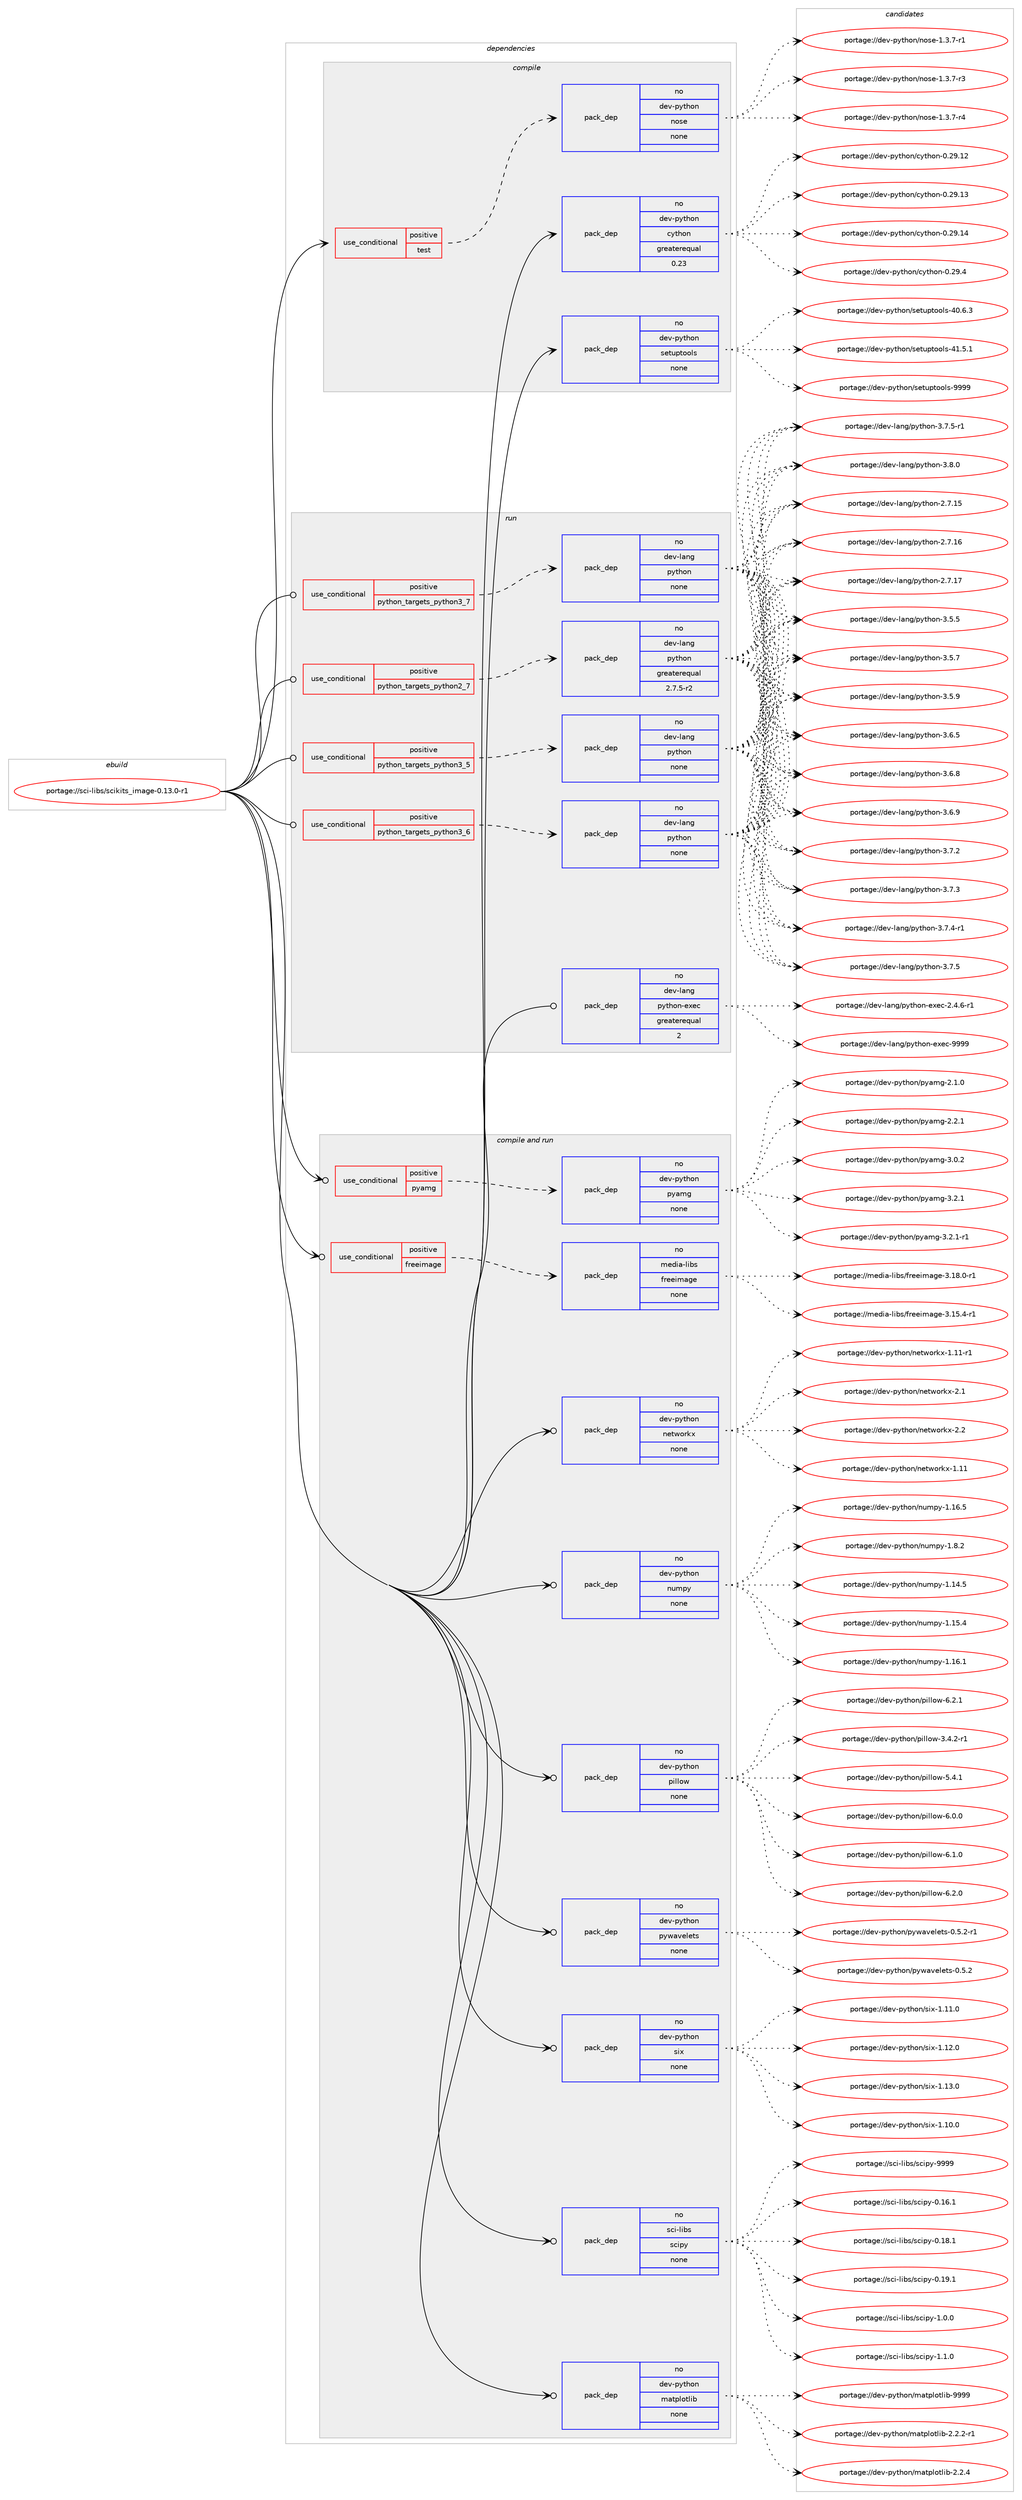 digraph prolog {

# *************
# Graph options
# *************

newrank=true;
concentrate=true;
compound=true;
graph [rankdir=LR,fontname=Helvetica,fontsize=10,ranksep=1.5];#, ranksep=2.5, nodesep=0.2];
edge  [arrowhead=vee];
node  [fontname=Helvetica,fontsize=10];

# **********
# The ebuild
# **********

subgraph cluster_leftcol {
color=gray;
rank=same;
label=<<i>ebuild</i>>;
id [label="portage://sci-libs/scikits_image-0.13.0-r1", color=red, width=4, href="../sci-libs/scikits_image-0.13.0-r1.svg"];
}

# ****************
# The dependencies
# ****************

subgraph cluster_midcol {
color=gray;
label=<<i>dependencies</i>>;
subgraph cluster_compile {
fillcolor="#eeeeee";
style=filled;
label=<<i>compile</i>>;
subgraph cond97165 {
dependency392422 [label=<<TABLE BORDER="0" CELLBORDER="1" CELLSPACING="0" CELLPADDING="4"><TR><TD ROWSPAN="3" CELLPADDING="10">use_conditional</TD></TR><TR><TD>positive</TD></TR><TR><TD>test</TD></TR></TABLE>>, shape=none, color=red];
subgraph pack288586 {
dependency392423 [label=<<TABLE BORDER="0" CELLBORDER="1" CELLSPACING="0" CELLPADDING="4" WIDTH="220"><TR><TD ROWSPAN="6" CELLPADDING="30">pack_dep</TD></TR><TR><TD WIDTH="110">no</TD></TR><TR><TD>dev-python</TD></TR><TR><TD>nose</TD></TR><TR><TD>none</TD></TR><TR><TD></TD></TR></TABLE>>, shape=none, color=blue];
}
dependency392422:e -> dependency392423:w [weight=20,style="dashed",arrowhead="vee"];
}
id:e -> dependency392422:w [weight=20,style="solid",arrowhead="vee"];
subgraph pack288587 {
dependency392424 [label=<<TABLE BORDER="0" CELLBORDER="1" CELLSPACING="0" CELLPADDING="4" WIDTH="220"><TR><TD ROWSPAN="6" CELLPADDING="30">pack_dep</TD></TR><TR><TD WIDTH="110">no</TD></TR><TR><TD>dev-python</TD></TR><TR><TD>cython</TD></TR><TR><TD>greaterequal</TD></TR><TR><TD>0.23</TD></TR></TABLE>>, shape=none, color=blue];
}
id:e -> dependency392424:w [weight=20,style="solid",arrowhead="vee"];
subgraph pack288588 {
dependency392425 [label=<<TABLE BORDER="0" CELLBORDER="1" CELLSPACING="0" CELLPADDING="4" WIDTH="220"><TR><TD ROWSPAN="6" CELLPADDING="30">pack_dep</TD></TR><TR><TD WIDTH="110">no</TD></TR><TR><TD>dev-python</TD></TR><TR><TD>setuptools</TD></TR><TR><TD>none</TD></TR><TR><TD></TD></TR></TABLE>>, shape=none, color=blue];
}
id:e -> dependency392425:w [weight=20,style="solid",arrowhead="vee"];
}
subgraph cluster_compileandrun {
fillcolor="#eeeeee";
style=filled;
label=<<i>compile and run</i>>;
subgraph cond97166 {
dependency392426 [label=<<TABLE BORDER="0" CELLBORDER="1" CELLSPACING="0" CELLPADDING="4"><TR><TD ROWSPAN="3" CELLPADDING="10">use_conditional</TD></TR><TR><TD>positive</TD></TR><TR><TD>freeimage</TD></TR></TABLE>>, shape=none, color=red];
subgraph pack288589 {
dependency392427 [label=<<TABLE BORDER="0" CELLBORDER="1" CELLSPACING="0" CELLPADDING="4" WIDTH="220"><TR><TD ROWSPAN="6" CELLPADDING="30">pack_dep</TD></TR><TR><TD WIDTH="110">no</TD></TR><TR><TD>media-libs</TD></TR><TR><TD>freeimage</TD></TR><TR><TD>none</TD></TR><TR><TD></TD></TR></TABLE>>, shape=none, color=blue];
}
dependency392426:e -> dependency392427:w [weight=20,style="dashed",arrowhead="vee"];
}
id:e -> dependency392426:w [weight=20,style="solid",arrowhead="odotvee"];
subgraph cond97167 {
dependency392428 [label=<<TABLE BORDER="0" CELLBORDER="1" CELLSPACING="0" CELLPADDING="4"><TR><TD ROWSPAN="3" CELLPADDING="10">use_conditional</TD></TR><TR><TD>positive</TD></TR><TR><TD>pyamg</TD></TR></TABLE>>, shape=none, color=red];
subgraph pack288590 {
dependency392429 [label=<<TABLE BORDER="0" CELLBORDER="1" CELLSPACING="0" CELLPADDING="4" WIDTH="220"><TR><TD ROWSPAN="6" CELLPADDING="30">pack_dep</TD></TR><TR><TD WIDTH="110">no</TD></TR><TR><TD>dev-python</TD></TR><TR><TD>pyamg</TD></TR><TR><TD>none</TD></TR><TR><TD></TD></TR></TABLE>>, shape=none, color=blue];
}
dependency392428:e -> dependency392429:w [weight=20,style="dashed",arrowhead="vee"];
}
id:e -> dependency392428:w [weight=20,style="solid",arrowhead="odotvee"];
subgraph pack288591 {
dependency392430 [label=<<TABLE BORDER="0" CELLBORDER="1" CELLSPACING="0" CELLPADDING="4" WIDTH="220"><TR><TD ROWSPAN="6" CELLPADDING="30">pack_dep</TD></TR><TR><TD WIDTH="110">no</TD></TR><TR><TD>dev-python</TD></TR><TR><TD>matplotlib</TD></TR><TR><TD>none</TD></TR><TR><TD></TD></TR></TABLE>>, shape=none, color=blue];
}
id:e -> dependency392430:w [weight=20,style="solid",arrowhead="odotvee"];
subgraph pack288592 {
dependency392431 [label=<<TABLE BORDER="0" CELLBORDER="1" CELLSPACING="0" CELLPADDING="4" WIDTH="220"><TR><TD ROWSPAN="6" CELLPADDING="30">pack_dep</TD></TR><TR><TD WIDTH="110">no</TD></TR><TR><TD>dev-python</TD></TR><TR><TD>networkx</TD></TR><TR><TD>none</TD></TR><TR><TD></TD></TR></TABLE>>, shape=none, color=blue];
}
id:e -> dependency392431:w [weight=20,style="solid",arrowhead="odotvee"];
subgraph pack288593 {
dependency392432 [label=<<TABLE BORDER="0" CELLBORDER="1" CELLSPACING="0" CELLPADDING="4" WIDTH="220"><TR><TD ROWSPAN="6" CELLPADDING="30">pack_dep</TD></TR><TR><TD WIDTH="110">no</TD></TR><TR><TD>dev-python</TD></TR><TR><TD>numpy</TD></TR><TR><TD>none</TD></TR><TR><TD></TD></TR></TABLE>>, shape=none, color=blue];
}
id:e -> dependency392432:w [weight=20,style="solid",arrowhead="odotvee"];
subgraph pack288594 {
dependency392433 [label=<<TABLE BORDER="0" CELLBORDER="1" CELLSPACING="0" CELLPADDING="4" WIDTH="220"><TR><TD ROWSPAN="6" CELLPADDING="30">pack_dep</TD></TR><TR><TD WIDTH="110">no</TD></TR><TR><TD>dev-python</TD></TR><TR><TD>pillow</TD></TR><TR><TD>none</TD></TR><TR><TD></TD></TR></TABLE>>, shape=none, color=blue];
}
id:e -> dependency392433:w [weight=20,style="solid",arrowhead="odotvee"];
subgraph pack288595 {
dependency392434 [label=<<TABLE BORDER="0" CELLBORDER="1" CELLSPACING="0" CELLPADDING="4" WIDTH="220"><TR><TD ROWSPAN="6" CELLPADDING="30">pack_dep</TD></TR><TR><TD WIDTH="110">no</TD></TR><TR><TD>dev-python</TD></TR><TR><TD>pywavelets</TD></TR><TR><TD>none</TD></TR><TR><TD></TD></TR></TABLE>>, shape=none, color=blue];
}
id:e -> dependency392434:w [weight=20,style="solid",arrowhead="odotvee"];
subgraph pack288596 {
dependency392435 [label=<<TABLE BORDER="0" CELLBORDER="1" CELLSPACING="0" CELLPADDING="4" WIDTH="220"><TR><TD ROWSPAN="6" CELLPADDING="30">pack_dep</TD></TR><TR><TD WIDTH="110">no</TD></TR><TR><TD>dev-python</TD></TR><TR><TD>six</TD></TR><TR><TD>none</TD></TR><TR><TD></TD></TR></TABLE>>, shape=none, color=blue];
}
id:e -> dependency392435:w [weight=20,style="solid",arrowhead="odotvee"];
subgraph pack288597 {
dependency392436 [label=<<TABLE BORDER="0" CELLBORDER="1" CELLSPACING="0" CELLPADDING="4" WIDTH="220"><TR><TD ROWSPAN="6" CELLPADDING="30">pack_dep</TD></TR><TR><TD WIDTH="110">no</TD></TR><TR><TD>sci-libs</TD></TR><TR><TD>scipy</TD></TR><TR><TD>none</TD></TR><TR><TD></TD></TR></TABLE>>, shape=none, color=blue];
}
id:e -> dependency392436:w [weight=20,style="solid",arrowhead="odotvee"];
}
subgraph cluster_run {
fillcolor="#eeeeee";
style=filled;
label=<<i>run</i>>;
subgraph cond97168 {
dependency392437 [label=<<TABLE BORDER="0" CELLBORDER="1" CELLSPACING="0" CELLPADDING="4"><TR><TD ROWSPAN="3" CELLPADDING="10">use_conditional</TD></TR><TR><TD>positive</TD></TR><TR><TD>python_targets_python2_7</TD></TR></TABLE>>, shape=none, color=red];
subgraph pack288598 {
dependency392438 [label=<<TABLE BORDER="0" CELLBORDER="1" CELLSPACING="0" CELLPADDING="4" WIDTH="220"><TR><TD ROWSPAN="6" CELLPADDING="30">pack_dep</TD></TR><TR><TD WIDTH="110">no</TD></TR><TR><TD>dev-lang</TD></TR><TR><TD>python</TD></TR><TR><TD>greaterequal</TD></TR><TR><TD>2.7.5-r2</TD></TR></TABLE>>, shape=none, color=blue];
}
dependency392437:e -> dependency392438:w [weight=20,style="dashed",arrowhead="vee"];
}
id:e -> dependency392437:w [weight=20,style="solid",arrowhead="odot"];
subgraph cond97169 {
dependency392439 [label=<<TABLE BORDER="0" CELLBORDER="1" CELLSPACING="0" CELLPADDING="4"><TR><TD ROWSPAN="3" CELLPADDING="10">use_conditional</TD></TR><TR><TD>positive</TD></TR><TR><TD>python_targets_python3_5</TD></TR></TABLE>>, shape=none, color=red];
subgraph pack288599 {
dependency392440 [label=<<TABLE BORDER="0" CELLBORDER="1" CELLSPACING="0" CELLPADDING="4" WIDTH="220"><TR><TD ROWSPAN="6" CELLPADDING="30">pack_dep</TD></TR><TR><TD WIDTH="110">no</TD></TR><TR><TD>dev-lang</TD></TR><TR><TD>python</TD></TR><TR><TD>none</TD></TR><TR><TD></TD></TR></TABLE>>, shape=none, color=blue];
}
dependency392439:e -> dependency392440:w [weight=20,style="dashed",arrowhead="vee"];
}
id:e -> dependency392439:w [weight=20,style="solid",arrowhead="odot"];
subgraph cond97170 {
dependency392441 [label=<<TABLE BORDER="0" CELLBORDER="1" CELLSPACING="0" CELLPADDING="4"><TR><TD ROWSPAN="3" CELLPADDING="10">use_conditional</TD></TR><TR><TD>positive</TD></TR><TR><TD>python_targets_python3_6</TD></TR></TABLE>>, shape=none, color=red];
subgraph pack288600 {
dependency392442 [label=<<TABLE BORDER="0" CELLBORDER="1" CELLSPACING="0" CELLPADDING="4" WIDTH="220"><TR><TD ROWSPAN="6" CELLPADDING="30">pack_dep</TD></TR><TR><TD WIDTH="110">no</TD></TR><TR><TD>dev-lang</TD></TR><TR><TD>python</TD></TR><TR><TD>none</TD></TR><TR><TD></TD></TR></TABLE>>, shape=none, color=blue];
}
dependency392441:e -> dependency392442:w [weight=20,style="dashed",arrowhead="vee"];
}
id:e -> dependency392441:w [weight=20,style="solid",arrowhead="odot"];
subgraph cond97171 {
dependency392443 [label=<<TABLE BORDER="0" CELLBORDER="1" CELLSPACING="0" CELLPADDING="4"><TR><TD ROWSPAN="3" CELLPADDING="10">use_conditional</TD></TR><TR><TD>positive</TD></TR><TR><TD>python_targets_python3_7</TD></TR></TABLE>>, shape=none, color=red];
subgraph pack288601 {
dependency392444 [label=<<TABLE BORDER="0" CELLBORDER="1" CELLSPACING="0" CELLPADDING="4" WIDTH="220"><TR><TD ROWSPAN="6" CELLPADDING="30">pack_dep</TD></TR><TR><TD WIDTH="110">no</TD></TR><TR><TD>dev-lang</TD></TR><TR><TD>python</TD></TR><TR><TD>none</TD></TR><TR><TD></TD></TR></TABLE>>, shape=none, color=blue];
}
dependency392443:e -> dependency392444:w [weight=20,style="dashed",arrowhead="vee"];
}
id:e -> dependency392443:w [weight=20,style="solid",arrowhead="odot"];
subgraph pack288602 {
dependency392445 [label=<<TABLE BORDER="0" CELLBORDER="1" CELLSPACING="0" CELLPADDING="4" WIDTH="220"><TR><TD ROWSPAN="6" CELLPADDING="30">pack_dep</TD></TR><TR><TD WIDTH="110">no</TD></TR><TR><TD>dev-lang</TD></TR><TR><TD>python-exec</TD></TR><TR><TD>greaterequal</TD></TR><TR><TD>2</TD></TR></TABLE>>, shape=none, color=blue];
}
id:e -> dependency392445:w [weight=20,style="solid",arrowhead="odot"];
}
}

# **************
# The candidates
# **************

subgraph cluster_choices {
rank=same;
color=gray;
label=<<i>candidates</i>>;

subgraph choice288586 {
color=black;
nodesep=1;
choiceportage10010111845112121116104111110471101111151014549465146554511449 [label="portage://dev-python/nose-1.3.7-r1", color=red, width=4,href="../dev-python/nose-1.3.7-r1.svg"];
choiceportage10010111845112121116104111110471101111151014549465146554511451 [label="portage://dev-python/nose-1.3.7-r3", color=red, width=4,href="../dev-python/nose-1.3.7-r3.svg"];
choiceportage10010111845112121116104111110471101111151014549465146554511452 [label="portage://dev-python/nose-1.3.7-r4", color=red, width=4,href="../dev-python/nose-1.3.7-r4.svg"];
dependency392423:e -> choiceportage10010111845112121116104111110471101111151014549465146554511449:w [style=dotted,weight="100"];
dependency392423:e -> choiceportage10010111845112121116104111110471101111151014549465146554511451:w [style=dotted,weight="100"];
dependency392423:e -> choiceportage10010111845112121116104111110471101111151014549465146554511452:w [style=dotted,weight="100"];
}
subgraph choice288587 {
color=black;
nodesep=1;
choiceportage1001011184511212111610411111047991211161041111104548465057464950 [label="portage://dev-python/cython-0.29.12", color=red, width=4,href="../dev-python/cython-0.29.12.svg"];
choiceportage1001011184511212111610411111047991211161041111104548465057464951 [label="portage://dev-python/cython-0.29.13", color=red, width=4,href="../dev-python/cython-0.29.13.svg"];
choiceportage1001011184511212111610411111047991211161041111104548465057464952 [label="portage://dev-python/cython-0.29.14", color=red, width=4,href="../dev-python/cython-0.29.14.svg"];
choiceportage10010111845112121116104111110479912111610411111045484650574652 [label="portage://dev-python/cython-0.29.4", color=red, width=4,href="../dev-python/cython-0.29.4.svg"];
dependency392424:e -> choiceportage1001011184511212111610411111047991211161041111104548465057464950:w [style=dotted,weight="100"];
dependency392424:e -> choiceportage1001011184511212111610411111047991211161041111104548465057464951:w [style=dotted,weight="100"];
dependency392424:e -> choiceportage1001011184511212111610411111047991211161041111104548465057464952:w [style=dotted,weight="100"];
dependency392424:e -> choiceportage10010111845112121116104111110479912111610411111045484650574652:w [style=dotted,weight="100"];
}
subgraph choice288588 {
color=black;
nodesep=1;
choiceportage100101118451121211161041111104711510111611711211611111110811545524846544651 [label="portage://dev-python/setuptools-40.6.3", color=red, width=4,href="../dev-python/setuptools-40.6.3.svg"];
choiceportage100101118451121211161041111104711510111611711211611111110811545524946534649 [label="portage://dev-python/setuptools-41.5.1", color=red, width=4,href="../dev-python/setuptools-41.5.1.svg"];
choiceportage10010111845112121116104111110471151011161171121161111111081154557575757 [label="portage://dev-python/setuptools-9999", color=red, width=4,href="../dev-python/setuptools-9999.svg"];
dependency392425:e -> choiceportage100101118451121211161041111104711510111611711211611111110811545524846544651:w [style=dotted,weight="100"];
dependency392425:e -> choiceportage100101118451121211161041111104711510111611711211611111110811545524946534649:w [style=dotted,weight="100"];
dependency392425:e -> choiceportage10010111845112121116104111110471151011161171121161111111081154557575757:w [style=dotted,weight="100"];
}
subgraph choice288589 {
color=black;
nodesep=1;
choiceportage1091011001059745108105981154710211410110110510997103101455146495346524511449 [label="portage://media-libs/freeimage-3.15.4-r1", color=red, width=4,href="../media-libs/freeimage-3.15.4-r1.svg"];
choiceportage1091011001059745108105981154710211410110110510997103101455146495646484511449 [label="portage://media-libs/freeimage-3.18.0-r1", color=red, width=4,href="../media-libs/freeimage-3.18.0-r1.svg"];
dependency392427:e -> choiceportage1091011001059745108105981154710211410110110510997103101455146495346524511449:w [style=dotted,weight="100"];
dependency392427:e -> choiceportage1091011001059745108105981154710211410110110510997103101455146495646484511449:w [style=dotted,weight="100"];
}
subgraph choice288590 {
color=black;
nodesep=1;
choiceportage100101118451121211161041111104711212197109103455046494648 [label="portage://dev-python/pyamg-2.1.0", color=red, width=4,href="../dev-python/pyamg-2.1.0.svg"];
choiceportage100101118451121211161041111104711212197109103455046504649 [label="portage://dev-python/pyamg-2.2.1", color=red, width=4,href="../dev-python/pyamg-2.2.1.svg"];
choiceportage100101118451121211161041111104711212197109103455146484650 [label="portage://dev-python/pyamg-3.0.2", color=red, width=4,href="../dev-python/pyamg-3.0.2.svg"];
choiceportage100101118451121211161041111104711212197109103455146504649 [label="portage://dev-python/pyamg-3.2.1", color=red, width=4,href="../dev-python/pyamg-3.2.1.svg"];
choiceportage1001011184511212111610411111047112121971091034551465046494511449 [label="portage://dev-python/pyamg-3.2.1-r1", color=red, width=4,href="../dev-python/pyamg-3.2.1-r1.svg"];
dependency392429:e -> choiceportage100101118451121211161041111104711212197109103455046494648:w [style=dotted,weight="100"];
dependency392429:e -> choiceportage100101118451121211161041111104711212197109103455046504649:w [style=dotted,weight="100"];
dependency392429:e -> choiceportage100101118451121211161041111104711212197109103455146484650:w [style=dotted,weight="100"];
dependency392429:e -> choiceportage100101118451121211161041111104711212197109103455146504649:w [style=dotted,weight="100"];
dependency392429:e -> choiceportage1001011184511212111610411111047112121971091034551465046494511449:w [style=dotted,weight="100"];
}
subgraph choice288591 {
color=black;
nodesep=1;
choiceportage100101118451121211161041111104710997116112108111116108105984550465046504511449 [label="portage://dev-python/matplotlib-2.2.2-r1", color=red, width=4,href="../dev-python/matplotlib-2.2.2-r1.svg"];
choiceportage10010111845112121116104111110471099711611210811111610810598455046504652 [label="portage://dev-python/matplotlib-2.2.4", color=red, width=4,href="../dev-python/matplotlib-2.2.4.svg"];
choiceportage100101118451121211161041111104710997116112108111116108105984557575757 [label="portage://dev-python/matplotlib-9999", color=red, width=4,href="../dev-python/matplotlib-9999.svg"];
dependency392430:e -> choiceportage100101118451121211161041111104710997116112108111116108105984550465046504511449:w [style=dotted,weight="100"];
dependency392430:e -> choiceportage10010111845112121116104111110471099711611210811111610810598455046504652:w [style=dotted,weight="100"];
dependency392430:e -> choiceportage100101118451121211161041111104710997116112108111116108105984557575757:w [style=dotted,weight="100"];
}
subgraph choice288592 {
color=black;
nodesep=1;
choiceportage10010111845112121116104111110471101011161191111141071204549464949 [label="portage://dev-python/networkx-1.11", color=red, width=4,href="../dev-python/networkx-1.11.svg"];
choiceportage100101118451121211161041111104711010111611911111410712045494649494511449 [label="portage://dev-python/networkx-1.11-r1", color=red, width=4,href="../dev-python/networkx-1.11-r1.svg"];
choiceportage100101118451121211161041111104711010111611911111410712045504649 [label="portage://dev-python/networkx-2.1", color=red, width=4,href="../dev-python/networkx-2.1.svg"];
choiceportage100101118451121211161041111104711010111611911111410712045504650 [label="portage://dev-python/networkx-2.2", color=red, width=4,href="../dev-python/networkx-2.2.svg"];
dependency392431:e -> choiceportage10010111845112121116104111110471101011161191111141071204549464949:w [style=dotted,weight="100"];
dependency392431:e -> choiceportage100101118451121211161041111104711010111611911111410712045494649494511449:w [style=dotted,weight="100"];
dependency392431:e -> choiceportage100101118451121211161041111104711010111611911111410712045504649:w [style=dotted,weight="100"];
dependency392431:e -> choiceportage100101118451121211161041111104711010111611911111410712045504650:w [style=dotted,weight="100"];
}
subgraph choice288593 {
color=black;
nodesep=1;
choiceportage100101118451121211161041111104711011710911212145494649524653 [label="portage://dev-python/numpy-1.14.5", color=red, width=4,href="../dev-python/numpy-1.14.5.svg"];
choiceportage100101118451121211161041111104711011710911212145494649534652 [label="portage://dev-python/numpy-1.15.4", color=red, width=4,href="../dev-python/numpy-1.15.4.svg"];
choiceportage100101118451121211161041111104711011710911212145494649544649 [label="portage://dev-python/numpy-1.16.1", color=red, width=4,href="../dev-python/numpy-1.16.1.svg"];
choiceportage100101118451121211161041111104711011710911212145494649544653 [label="portage://dev-python/numpy-1.16.5", color=red, width=4,href="../dev-python/numpy-1.16.5.svg"];
choiceportage1001011184511212111610411111047110117109112121454946564650 [label="portage://dev-python/numpy-1.8.2", color=red, width=4,href="../dev-python/numpy-1.8.2.svg"];
dependency392432:e -> choiceportage100101118451121211161041111104711011710911212145494649524653:w [style=dotted,weight="100"];
dependency392432:e -> choiceportage100101118451121211161041111104711011710911212145494649534652:w [style=dotted,weight="100"];
dependency392432:e -> choiceportage100101118451121211161041111104711011710911212145494649544649:w [style=dotted,weight="100"];
dependency392432:e -> choiceportage100101118451121211161041111104711011710911212145494649544653:w [style=dotted,weight="100"];
dependency392432:e -> choiceportage1001011184511212111610411111047110117109112121454946564650:w [style=dotted,weight="100"];
}
subgraph choice288594 {
color=black;
nodesep=1;
choiceportage10010111845112121116104111110471121051081081111194551465246504511449 [label="portage://dev-python/pillow-3.4.2-r1", color=red, width=4,href="../dev-python/pillow-3.4.2-r1.svg"];
choiceportage1001011184511212111610411111047112105108108111119455346524649 [label="portage://dev-python/pillow-5.4.1", color=red, width=4,href="../dev-python/pillow-5.4.1.svg"];
choiceportage1001011184511212111610411111047112105108108111119455446484648 [label="portage://dev-python/pillow-6.0.0", color=red, width=4,href="../dev-python/pillow-6.0.0.svg"];
choiceportage1001011184511212111610411111047112105108108111119455446494648 [label="portage://dev-python/pillow-6.1.0", color=red, width=4,href="../dev-python/pillow-6.1.0.svg"];
choiceportage1001011184511212111610411111047112105108108111119455446504648 [label="portage://dev-python/pillow-6.2.0", color=red, width=4,href="../dev-python/pillow-6.2.0.svg"];
choiceportage1001011184511212111610411111047112105108108111119455446504649 [label="portage://dev-python/pillow-6.2.1", color=red, width=4,href="../dev-python/pillow-6.2.1.svg"];
dependency392433:e -> choiceportage10010111845112121116104111110471121051081081111194551465246504511449:w [style=dotted,weight="100"];
dependency392433:e -> choiceportage1001011184511212111610411111047112105108108111119455346524649:w [style=dotted,weight="100"];
dependency392433:e -> choiceportage1001011184511212111610411111047112105108108111119455446484648:w [style=dotted,weight="100"];
dependency392433:e -> choiceportage1001011184511212111610411111047112105108108111119455446494648:w [style=dotted,weight="100"];
dependency392433:e -> choiceportage1001011184511212111610411111047112105108108111119455446504648:w [style=dotted,weight="100"];
dependency392433:e -> choiceportage1001011184511212111610411111047112105108108111119455446504649:w [style=dotted,weight="100"];
}
subgraph choice288595 {
color=black;
nodesep=1;
choiceportage100101118451121211161041111104711212111997118101108101116115454846534650 [label="portage://dev-python/pywavelets-0.5.2", color=red, width=4,href="../dev-python/pywavelets-0.5.2.svg"];
choiceportage1001011184511212111610411111047112121119971181011081011161154548465346504511449 [label="portage://dev-python/pywavelets-0.5.2-r1", color=red, width=4,href="../dev-python/pywavelets-0.5.2-r1.svg"];
dependency392434:e -> choiceportage100101118451121211161041111104711212111997118101108101116115454846534650:w [style=dotted,weight="100"];
dependency392434:e -> choiceportage1001011184511212111610411111047112121119971181011081011161154548465346504511449:w [style=dotted,weight="100"];
}
subgraph choice288596 {
color=black;
nodesep=1;
choiceportage100101118451121211161041111104711510512045494649484648 [label="portage://dev-python/six-1.10.0", color=red, width=4,href="../dev-python/six-1.10.0.svg"];
choiceportage100101118451121211161041111104711510512045494649494648 [label="portage://dev-python/six-1.11.0", color=red, width=4,href="../dev-python/six-1.11.0.svg"];
choiceportage100101118451121211161041111104711510512045494649504648 [label="portage://dev-python/six-1.12.0", color=red, width=4,href="../dev-python/six-1.12.0.svg"];
choiceportage100101118451121211161041111104711510512045494649514648 [label="portage://dev-python/six-1.13.0", color=red, width=4,href="../dev-python/six-1.13.0.svg"];
dependency392435:e -> choiceportage100101118451121211161041111104711510512045494649484648:w [style=dotted,weight="100"];
dependency392435:e -> choiceportage100101118451121211161041111104711510512045494649494648:w [style=dotted,weight="100"];
dependency392435:e -> choiceportage100101118451121211161041111104711510512045494649504648:w [style=dotted,weight="100"];
dependency392435:e -> choiceportage100101118451121211161041111104711510512045494649514648:w [style=dotted,weight="100"];
}
subgraph choice288597 {
color=black;
nodesep=1;
choiceportage115991054510810598115471159910511212145484649544649 [label="portage://sci-libs/scipy-0.16.1", color=red, width=4,href="../sci-libs/scipy-0.16.1.svg"];
choiceportage115991054510810598115471159910511212145484649564649 [label="portage://sci-libs/scipy-0.18.1", color=red, width=4,href="../sci-libs/scipy-0.18.1.svg"];
choiceportage115991054510810598115471159910511212145484649574649 [label="portage://sci-libs/scipy-0.19.1", color=red, width=4,href="../sci-libs/scipy-0.19.1.svg"];
choiceportage1159910545108105981154711599105112121454946484648 [label="portage://sci-libs/scipy-1.0.0", color=red, width=4,href="../sci-libs/scipy-1.0.0.svg"];
choiceportage1159910545108105981154711599105112121454946494648 [label="portage://sci-libs/scipy-1.1.0", color=red, width=4,href="../sci-libs/scipy-1.1.0.svg"];
choiceportage11599105451081059811547115991051121214557575757 [label="portage://sci-libs/scipy-9999", color=red, width=4,href="../sci-libs/scipy-9999.svg"];
dependency392436:e -> choiceportage115991054510810598115471159910511212145484649544649:w [style=dotted,weight="100"];
dependency392436:e -> choiceportage115991054510810598115471159910511212145484649564649:w [style=dotted,weight="100"];
dependency392436:e -> choiceportage115991054510810598115471159910511212145484649574649:w [style=dotted,weight="100"];
dependency392436:e -> choiceportage1159910545108105981154711599105112121454946484648:w [style=dotted,weight="100"];
dependency392436:e -> choiceportage1159910545108105981154711599105112121454946494648:w [style=dotted,weight="100"];
dependency392436:e -> choiceportage11599105451081059811547115991051121214557575757:w [style=dotted,weight="100"];
}
subgraph choice288598 {
color=black;
nodesep=1;
choiceportage10010111845108971101034711212111610411111045504655464953 [label="portage://dev-lang/python-2.7.15", color=red, width=4,href="../dev-lang/python-2.7.15.svg"];
choiceportage10010111845108971101034711212111610411111045504655464954 [label="portage://dev-lang/python-2.7.16", color=red, width=4,href="../dev-lang/python-2.7.16.svg"];
choiceportage10010111845108971101034711212111610411111045504655464955 [label="portage://dev-lang/python-2.7.17", color=red, width=4,href="../dev-lang/python-2.7.17.svg"];
choiceportage100101118451089711010347112121116104111110455146534653 [label="portage://dev-lang/python-3.5.5", color=red, width=4,href="../dev-lang/python-3.5.5.svg"];
choiceportage100101118451089711010347112121116104111110455146534655 [label="portage://dev-lang/python-3.5.7", color=red, width=4,href="../dev-lang/python-3.5.7.svg"];
choiceportage100101118451089711010347112121116104111110455146534657 [label="portage://dev-lang/python-3.5.9", color=red, width=4,href="../dev-lang/python-3.5.9.svg"];
choiceportage100101118451089711010347112121116104111110455146544653 [label="portage://dev-lang/python-3.6.5", color=red, width=4,href="../dev-lang/python-3.6.5.svg"];
choiceportage100101118451089711010347112121116104111110455146544656 [label="portage://dev-lang/python-3.6.8", color=red, width=4,href="../dev-lang/python-3.6.8.svg"];
choiceportage100101118451089711010347112121116104111110455146544657 [label="portage://dev-lang/python-3.6.9", color=red, width=4,href="../dev-lang/python-3.6.9.svg"];
choiceportage100101118451089711010347112121116104111110455146554650 [label="portage://dev-lang/python-3.7.2", color=red, width=4,href="../dev-lang/python-3.7.2.svg"];
choiceportage100101118451089711010347112121116104111110455146554651 [label="portage://dev-lang/python-3.7.3", color=red, width=4,href="../dev-lang/python-3.7.3.svg"];
choiceportage1001011184510897110103471121211161041111104551465546524511449 [label="portage://dev-lang/python-3.7.4-r1", color=red, width=4,href="../dev-lang/python-3.7.4-r1.svg"];
choiceportage100101118451089711010347112121116104111110455146554653 [label="portage://dev-lang/python-3.7.5", color=red, width=4,href="../dev-lang/python-3.7.5.svg"];
choiceportage1001011184510897110103471121211161041111104551465546534511449 [label="portage://dev-lang/python-3.7.5-r1", color=red, width=4,href="../dev-lang/python-3.7.5-r1.svg"];
choiceportage100101118451089711010347112121116104111110455146564648 [label="portage://dev-lang/python-3.8.0", color=red, width=4,href="../dev-lang/python-3.8.0.svg"];
dependency392438:e -> choiceportage10010111845108971101034711212111610411111045504655464953:w [style=dotted,weight="100"];
dependency392438:e -> choiceportage10010111845108971101034711212111610411111045504655464954:w [style=dotted,weight="100"];
dependency392438:e -> choiceportage10010111845108971101034711212111610411111045504655464955:w [style=dotted,weight="100"];
dependency392438:e -> choiceportage100101118451089711010347112121116104111110455146534653:w [style=dotted,weight="100"];
dependency392438:e -> choiceportage100101118451089711010347112121116104111110455146534655:w [style=dotted,weight="100"];
dependency392438:e -> choiceportage100101118451089711010347112121116104111110455146534657:w [style=dotted,weight="100"];
dependency392438:e -> choiceportage100101118451089711010347112121116104111110455146544653:w [style=dotted,weight="100"];
dependency392438:e -> choiceportage100101118451089711010347112121116104111110455146544656:w [style=dotted,weight="100"];
dependency392438:e -> choiceportage100101118451089711010347112121116104111110455146544657:w [style=dotted,weight="100"];
dependency392438:e -> choiceportage100101118451089711010347112121116104111110455146554650:w [style=dotted,weight="100"];
dependency392438:e -> choiceportage100101118451089711010347112121116104111110455146554651:w [style=dotted,weight="100"];
dependency392438:e -> choiceportage1001011184510897110103471121211161041111104551465546524511449:w [style=dotted,weight="100"];
dependency392438:e -> choiceportage100101118451089711010347112121116104111110455146554653:w [style=dotted,weight="100"];
dependency392438:e -> choiceportage1001011184510897110103471121211161041111104551465546534511449:w [style=dotted,weight="100"];
dependency392438:e -> choiceportage100101118451089711010347112121116104111110455146564648:w [style=dotted,weight="100"];
}
subgraph choice288599 {
color=black;
nodesep=1;
choiceportage10010111845108971101034711212111610411111045504655464953 [label="portage://dev-lang/python-2.7.15", color=red, width=4,href="../dev-lang/python-2.7.15.svg"];
choiceportage10010111845108971101034711212111610411111045504655464954 [label="portage://dev-lang/python-2.7.16", color=red, width=4,href="../dev-lang/python-2.7.16.svg"];
choiceportage10010111845108971101034711212111610411111045504655464955 [label="portage://dev-lang/python-2.7.17", color=red, width=4,href="../dev-lang/python-2.7.17.svg"];
choiceportage100101118451089711010347112121116104111110455146534653 [label="portage://dev-lang/python-3.5.5", color=red, width=4,href="../dev-lang/python-3.5.5.svg"];
choiceportage100101118451089711010347112121116104111110455146534655 [label="portage://dev-lang/python-3.5.7", color=red, width=4,href="../dev-lang/python-3.5.7.svg"];
choiceportage100101118451089711010347112121116104111110455146534657 [label="portage://dev-lang/python-3.5.9", color=red, width=4,href="../dev-lang/python-3.5.9.svg"];
choiceportage100101118451089711010347112121116104111110455146544653 [label="portage://dev-lang/python-3.6.5", color=red, width=4,href="../dev-lang/python-3.6.5.svg"];
choiceportage100101118451089711010347112121116104111110455146544656 [label="portage://dev-lang/python-3.6.8", color=red, width=4,href="../dev-lang/python-3.6.8.svg"];
choiceportage100101118451089711010347112121116104111110455146544657 [label="portage://dev-lang/python-3.6.9", color=red, width=4,href="../dev-lang/python-3.6.9.svg"];
choiceportage100101118451089711010347112121116104111110455146554650 [label="portage://dev-lang/python-3.7.2", color=red, width=4,href="../dev-lang/python-3.7.2.svg"];
choiceportage100101118451089711010347112121116104111110455146554651 [label="portage://dev-lang/python-3.7.3", color=red, width=4,href="../dev-lang/python-3.7.3.svg"];
choiceportage1001011184510897110103471121211161041111104551465546524511449 [label="portage://dev-lang/python-3.7.4-r1", color=red, width=4,href="../dev-lang/python-3.7.4-r1.svg"];
choiceportage100101118451089711010347112121116104111110455146554653 [label="portage://dev-lang/python-3.7.5", color=red, width=4,href="../dev-lang/python-3.7.5.svg"];
choiceportage1001011184510897110103471121211161041111104551465546534511449 [label="portage://dev-lang/python-3.7.5-r1", color=red, width=4,href="../dev-lang/python-3.7.5-r1.svg"];
choiceportage100101118451089711010347112121116104111110455146564648 [label="portage://dev-lang/python-3.8.0", color=red, width=4,href="../dev-lang/python-3.8.0.svg"];
dependency392440:e -> choiceportage10010111845108971101034711212111610411111045504655464953:w [style=dotted,weight="100"];
dependency392440:e -> choiceportage10010111845108971101034711212111610411111045504655464954:w [style=dotted,weight="100"];
dependency392440:e -> choiceportage10010111845108971101034711212111610411111045504655464955:w [style=dotted,weight="100"];
dependency392440:e -> choiceportage100101118451089711010347112121116104111110455146534653:w [style=dotted,weight="100"];
dependency392440:e -> choiceportage100101118451089711010347112121116104111110455146534655:w [style=dotted,weight="100"];
dependency392440:e -> choiceportage100101118451089711010347112121116104111110455146534657:w [style=dotted,weight="100"];
dependency392440:e -> choiceportage100101118451089711010347112121116104111110455146544653:w [style=dotted,weight="100"];
dependency392440:e -> choiceportage100101118451089711010347112121116104111110455146544656:w [style=dotted,weight="100"];
dependency392440:e -> choiceportage100101118451089711010347112121116104111110455146544657:w [style=dotted,weight="100"];
dependency392440:e -> choiceportage100101118451089711010347112121116104111110455146554650:w [style=dotted,weight="100"];
dependency392440:e -> choiceportage100101118451089711010347112121116104111110455146554651:w [style=dotted,weight="100"];
dependency392440:e -> choiceportage1001011184510897110103471121211161041111104551465546524511449:w [style=dotted,weight="100"];
dependency392440:e -> choiceportage100101118451089711010347112121116104111110455146554653:w [style=dotted,weight="100"];
dependency392440:e -> choiceportage1001011184510897110103471121211161041111104551465546534511449:w [style=dotted,weight="100"];
dependency392440:e -> choiceportage100101118451089711010347112121116104111110455146564648:w [style=dotted,weight="100"];
}
subgraph choice288600 {
color=black;
nodesep=1;
choiceportage10010111845108971101034711212111610411111045504655464953 [label="portage://dev-lang/python-2.7.15", color=red, width=4,href="../dev-lang/python-2.7.15.svg"];
choiceportage10010111845108971101034711212111610411111045504655464954 [label="portage://dev-lang/python-2.7.16", color=red, width=4,href="../dev-lang/python-2.7.16.svg"];
choiceportage10010111845108971101034711212111610411111045504655464955 [label="portage://dev-lang/python-2.7.17", color=red, width=4,href="../dev-lang/python-2.7.17.svg"];
choiceportage100101118451089711010347112121116104111110455146534653 [label="portage://dev-lang/python-3.5.5", color=red, width=4,href="../dev-lang/python-3.5.5.svg"];
choiceportage100101118451089711010347112121116104111110455146534655 [label="portage://dev-lang/python-3.5.7", color=red, width=4,href="../dev-lang/python-3.5.7.svg"];
choiceportage100101118451089711010347112121116104111110455146534657 [label="portage://dev-lang/python-3.5.9", color=red, width=4,href="../dev-lang/python-3.5.9.svg"];
choiceportage100101118451089711010347112121116104111110455146544653 [label="portage://dev-lang/python-3.6.5", color=red, width=4,href="../dev-lang/python-3.6.5.svg"];
choiceportage100101118451089711010347112121116104111110455146544656 [label="portage://dev-lang/python-3.6.8", color=red, width=4,href="../dev-lang/python-3.6.8.svg"];
choiceportage100101118451089711010347112121116104111110455146544657 [label="portage://dev-lang/python-3.6.9", color=red, width=4,href="../dev-lang/python-3.6.9.svg"];
choiceportage100101118451089711010347112121116104111110455146554650 [label="portage://dev-lang/python-3.7.2", color=red, width=4,href="../dev-lang/python-3.7.2.svg"];
choiceportage100101118451089711010347112121116104111110455146554651 [label="portage://dev-lang/python-3.7.3", color=red, width=4,href="../dev-lang/python-3.7.3.svg"];
choiceportage1001011184510897110103471121211161041111104551465546524511449 [label="portage://dev-lang/python-3.7.4-r1", color=red, width=4,href="../dev-lang/python-3.7.4-r1.svg"];
choiceportage100101118451089711010347112121116104111110455146554653 [label="portage://dev-lang/python-3.7.5", color=red, width=4,href="../dev-lang/python-3.7.5.svg"];
choiceportage1001011184510897110103471121211161041111104551465546534511449 [label="portage://dev-lang/python-3.7.5-r1", color=red, width=4,href="../dev-lang/python-3.7.5-r1.svg"];
choiceportage100101118451089711010347112121116104111110455146564648 [label="portage://dev-lang/python-3.8.0", color=red, width=4,href="../dev-lang/python-3.8.0.svg"];
dependency392442:e -> choiceportage10010111845108971101034711212111610411111045504655464953:w [style=dotted,weight="100"];
dependency392442:e -> choiceportage10010111845108971101034711212111610411111045504655464954:w [style=dotted,weight="100"];
dependency392442:e -> choiceportage10010111845108971101034711212111610411111045504655464955:w [style=dotted,weight="100"];
dependency392442:e -> choiceportage100101118451089711010347112121116104111110455146534653:w [style=dotted,weight="100"];
dependency392442:e -> choiceportage100101118451089711010347112121116104111110455146534655:w [style=dotted,weight="100"];
dependency392442:e -> choiceportage100101118451089711010347112121116104111110455146534657:w [style=dotted,weight="100"];
dependency392442:e -> choiceportage100101118451089711010347112121116104111110455146544653:w [style=dotted,weight="100"];
dependency392442:e -> choiceportage100101118451089711010347112121116104111110455146544656:w [style=dotted,weight="100"];
dependency392442:e -> choiceportage100101118451089711010347112121116104111110455146544657:w [style=dotted,weight="100"];
dependency392442:e -> choiceportage100101118451089711010347112121116104111110455146554650:w [style=dotted,weight="100"];
dependency392442:e -> choiceportage100101118451089711010347112121116104111110455146554651:w [style=dotted,weight="100"];
dependency392442:e -> choiceportage1001011184510897110103471121211161041111104551465546524511449:w [style=dotted,weight="100"];
dependency392442:e -> choiceportage100101118451089711010347112121116104111110455146554653:w [style=dotted,weight="100"];
dependency392442:e -> choiceportage1001011184510897110103471121211161041111104551465546534511449:w [style=dotted,weight="100"];
dependency392442:e -> choiceportage100101118451089711010347112121116104111110455146564648:w [style=dotted,weight="100"];
}
subgraph choice288601 {
color=black;
nodesep=1;
choiceportage10010111845108971101034711212111610411111045504655464953 [label="portage://dev-lang/python-2.7.15", color=red, width=4,href="../dev-lang/python-2.7.15.svg"];
choiceportage10010111845108971101034711212111610411111045504655464954 [label="portage://dev-lang/python-2.7.16", color=red, width=4,href="../dev-lang/python-2.7.16.svg"];
choiceportage10010111845108971101034711212111610411111045504655464955 [label="portage://dev-lang/python-2.7.17", color=red, width=4,href="../dev-lang/python-2.7.17.svg"];
choiceportage100101118451089711010347112121116104111110455146534653 [label="portage://dev-lang/python-3.5.5", color=red, width=4,href="../dev-lang/python-3.5.5.svg"];
choiceportage100101118451089711010347112121116104111110455146534655 [label="portage://dev-lang/python-3.5.7", color=red, width=4,href="../dev-lang/python-3.5.7.svg"];
choiceportage100101118451089711010347112121116104111110455146534657 [label="portage://dev-lang/python-3.5.9", color=red, width=4,href="../dev-lang/python-3.5.9.svg"];
choiceportage100101118451089711010347112121116104111110455146544653 [label="portage://dev-lang/python-3.6.5", color=red, width=4,href="../dev-lang/python-3.6.5.svg"];
choiceportage100101118451089711010347112121116104111110455146544656 [label="portage://dev-lang/python-3.6.8", color=red, width=4,href="../dev-lang/python-3.6.8.svg"];
choiceportage100101118451089711010347112121116104111110455146544657 [label="portage://dev-lang/python-3.6.9", color=red, width=4,href="../dev-lang/python-3.6.9.svg"];
choiceportage100101118451089711010347112121116104111110455146554650 [label="portage://dev-lang/python-3.7.2", color=red, width=4,href="../dev-lang/python-3.7.2.svg"];
choiceportage100101118451089711010347112121116104111110455146554651 [label="portage://dev-lang/python-3.7.3", color=red, width=4,href="../dev-lang/python-3.7.3.svg"];
choiceportage1001011184510897110103471121211161041111104551465546524511449 [label="portage://dev-lang/python-3.7.4-r1", color=red, width=4,href="../dev-lang/python-3.7.4-r1.svg"];
choiceportage100101118451089711010347112121116104111110455146554653 [label="portage://dev-lang/python-3.7.5", color=red, width=4,href="../dev-lang/python-3.7.5.svg"];
choiceportage1001011184510897110103471121211161041111104551465546534511449 [label="portage://dev-lang/python-3.7.5-r1", color=red, width=4,href="../dev-lang/python-3.7.5-r1.svg"];
choiceportage100101118451089711010347112121116104111110455146564648 [label="portage://dev-lang/python-3.8.0", color=red, width=4,href="../dev-lang/python-3.8.0.svg"];
dependency392444:e -> choiceportage10010111845108971101034711212111610411111045504655464953:w [style=dotted,weight="100"];
dependency392444:e -> choiceportage10010111845108971101034711212111610411111045504655464954:w [style=dotted,weight="100"];
dependency392444:e -> choiceportage10010111845108971101034711212111610411111045504655464955:w [style=dotted,weight="100"];
dependency392444:e -> choiceportage100101118451089711010347112121116104111110455146534653:w [style=dotted,weight="100"];
dependency392444:e -> choiceportage100101118451089711010347112121116104111110455146534655:w [style=dotted,weight="100"];
dependency392444:e -> choiceportage100101118451089711010347112121116104111110455146534657:w [style=dotted,weight="100"];
dependency392444:e -> choiceportage100101118451089711010347112121116104111110455146544653:w [style=dotted,weight="100"];
dependency392444:e -> choiceportage100101118451089711010347112121116104111110455146544656:w [style=dotted,weight="100"];
dependency392444:e -> choiceportage100101118451089711010347112121116104111110455146544657:w [style=dotted,weight="100"];
dependency392444:e -> choiceportage100101118451089711010347112121116104111110455146554650:w [style=dotted,weight="100"];
dependency392444:e -> choiceportage100101118451089711010347112121116104111110455146554651:w [style=dotted,weight="100"];
dependency392444:e -> choiceportage1001011184510897110103471121211161041111104551465546524511449:w [style=dotted,weight="100"];
dependency392444:e -> choiceportage100101118451089711010347112121116104111110455146554653:w [style=dotted,weight="100"];
dependency392444:e -> choiceportage1001011184510897110103471121211161041111104551465546534511449:w [style=dotted,weight="100"];
dependency392444:e -> choiceportage100101118451089711010347112121116104111110455146564648:w [style=dotted,weight="100"];
}
subgraph choice288602 {
color=black;
nodesep=1;
choiceportage10010111845108971101034711212111610411111045101120101994550465246544511449 [label="portage://dev-lang/python-exec-2.4.6-r1", color=red, width=4,href="../dev-lang/python-exec-2.4.6-r1.svg"];
choiceportage10010111845108971101034711212111610411111045101120101994557575757 [label="portage://dev-lang/python-exec-9999", color=red, width=4,href="../dev-lang/python-exec-9999.svg"];
dependency392445:e -> choiceportage10010111845108971101034711212111610411111045101120101994550465246544511449:w [style=dotted,weight="100"];
dependency392445:e -> choiceportage10010111845108971101034711212111610411111045101120101994557575757:w [style=dotted,weight="100"];
}
}

}

